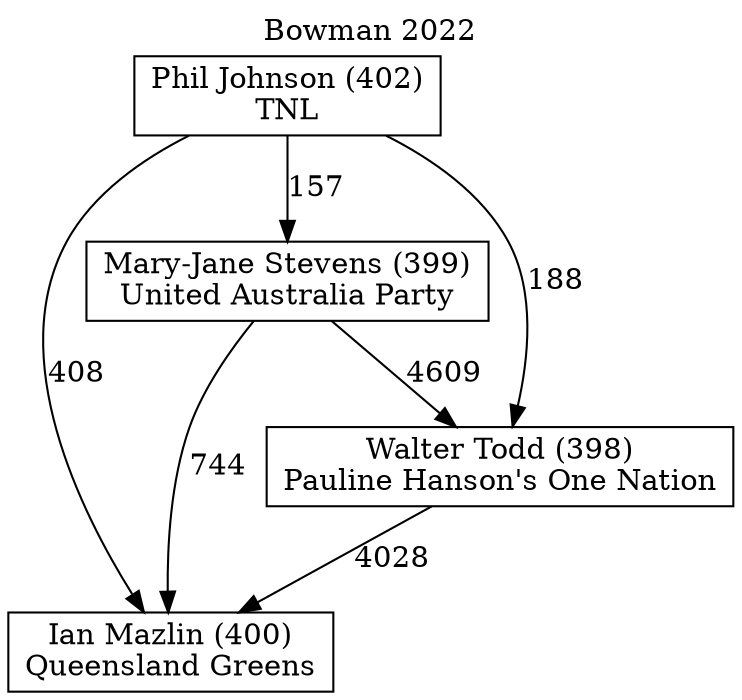 // House preference flow
digraph "Ian Mazlin (400)_Bowman_2022" {
	graph [label="Bowman 2022" labelloc=t mclimit=10]
	node [shape=box]
	"Ian Mazlin (400)" [label="Ian Mazlin (400)
Queensland Greens"]
	"Mary-Jane Stevens (399)" [label="Mary-Jane Stevens (399)
United Australia Party"]
	"Phil Johnson (402)" [label="Phil Johnson (402)
TNL"]
	"Walter Todd (398)" [label="Walter Todd (398)
Pauline Hanson's One Nation"]
	"Mary-Jane Stevens (399)" -> "Ian Mazlin (400)" [label=744]
	"Mary-Jane Stevens (399)" -> "Walter Todd (398)" [label=4609]
	"Phil Johnson (402)" -> "Ian Mazlin (400)" [label=408]
	"Phil Johnson (402)" -> "Mary-Jane Stevens (399)" [label=157]
	"Phil Johnson (402)" -> "Walter Todd (398)" [label=188]
	"Walter Todd (398)" -> "Ian Mazlin (400)" [label=4028]
}
